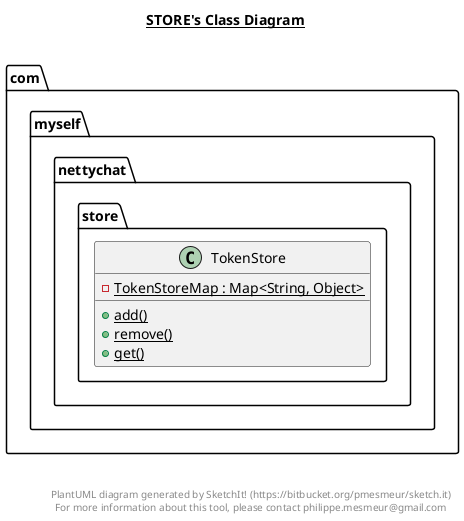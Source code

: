 @startuml

title __STORE's Class Diagram__\n

  package com.myself.nettychat {
    package com.myself.nettychat.store {
      class TokenStore {
          {static} - TokenStoreMap : Map<String, Object>
          {static} + add()
          {static} + remove()
          {static} + get()
      }
    }
  }
  



right footer


PlantUML diagram generated by SketchIt! (https://bitbucket.org/pmesmeur/sketch.it)
For more information about this tool, please contact philippe.mesmeur@gmail.com
endfooter

@enduml
